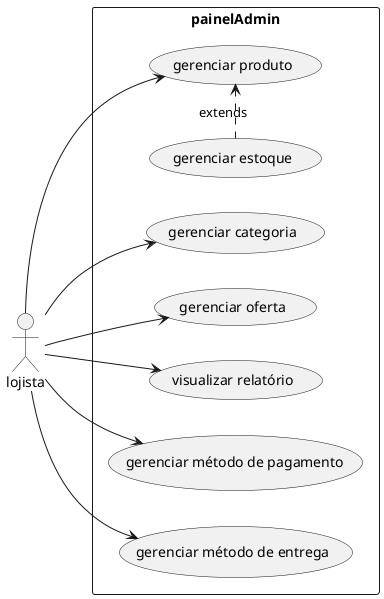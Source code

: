 @startuml
left to right direction
' skinparam packageStyle rect
actor lojista
rectangle painelAdmin{
    lojista --> (gerenciar produto)
    (gerenciar estoque) .> (gerenciar produto) : extends
    lojista --> (gerenciar categoria)
    lojista --> (gerenciar oferta)
    lojista --> (visualizar relatório)
    lojista --> (gerenciar método de pagamento)
    lojista --> (gerenciar método de entrega)
}
@enduml